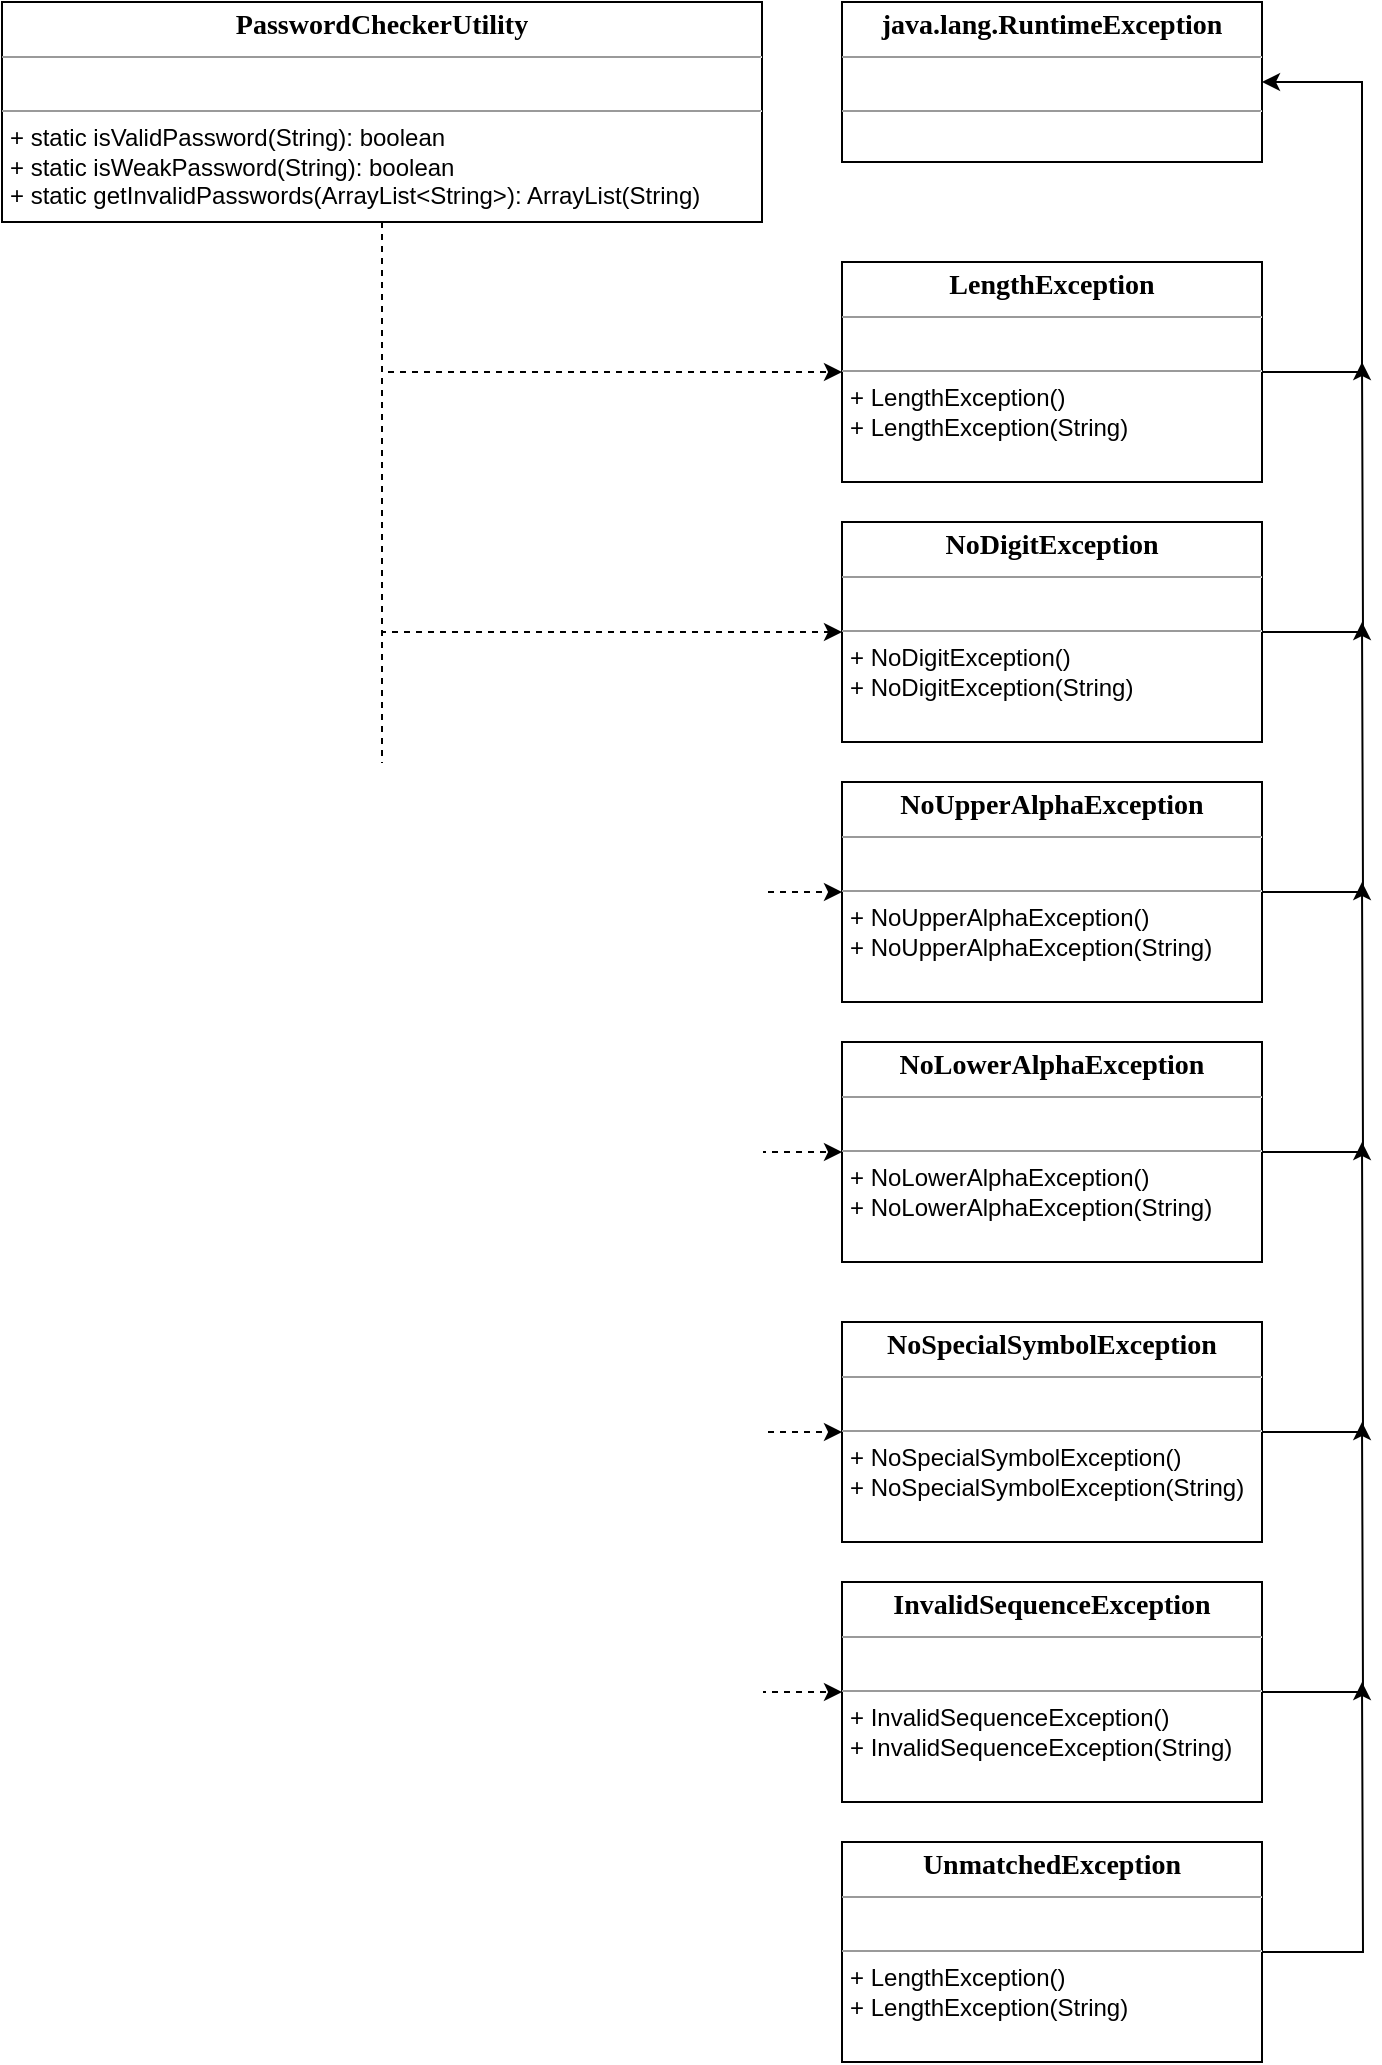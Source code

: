 <mxfile version="13.6.2" type="device"><diagram id="XeWLzW8VEkMBdnfisGEK" name="Page-1"><mxGraphModel dx="905" dy="672" grid="1" gridSize="10" guides="1" tooltips="1" connect="1" arrows="1" fold="1" page="1" pageScale="1" pageWidth="850" pageHeight="1100" math="0" shadow="0"><root><mxCell id="0"/><mxCell id="1" parent="0"/><mxCell id="rFtBLCAjNjxRtpgoEIbq-5" style="edgeStyle=orthogonalEdgeStyle;rounded=0;orthogonalLoop=1;jettySize=auto;html=1;entryX=0;entryY=0.5;entryDx=0;entryDy=0;dashed=1;" edge="1" parent="1" source="rFtBLCAjNjxRtpgoEIbq-1" target="rFtBLCAjNjxRtpgoEIbq-2"><mxGeometry relative="1" as="geometry"><Array as="points"><mxPoint x="290" y="195"/></Array></mxGeometry></mxCell><mxCell id="rFtBLCAjNjxRtpgoEIbq-17" style="edgeStyle=orthogonalEdgeStyle;rounded=0;orthogonalLoop=1;jettySize=auto;html=1;entryX=0;entryY=0.5;entryDx=0;entryDy=0;dashed=1;" edge="1" parent="1" source="rFtBLCAjNjxRtpgoEIbq-1" target="rFtBLCAjNjxRtpgoEIbq-7"><mxGeometry relative="1" as="geometry"><Array as="points"><mxPoint x="290" y="325"/></Array></mxGeometry></mxCell><mxCell id="rFtBLCAjNjxRtpgoEIbq-18" style="edgeStyle=orthogonalEdgeStyle;rounded=0;orthogonalLoop=1;jettySize=auto;html=1;entryX=0;entryY=0.5;entryDx=0;entryDy=0;dashed=1;" edge="1" parent="1" source="rFtBLCAjNjxRtpgoEIbq-1" target="rFtBLCAjNjxRtpgoEIbq-9"><mxGeometry relative="1" as="geometry"><Array as="points"><mxPoint x="290" y="455"/></Array></mxGeometry></mxCell><mxCell id="rFtBLCAjNjxRtpgoEIbq-19" style="edgeStyle=orthogonalEdgeStyle;rounded=0;orthogonalLoop=1;jettySize=auto;html=1;entryX=0;entryY=0.5;entryDx=0;entryDy=0;dashed=1;" edge="1" parent="1" source="rFtBLCAjNjxRtpgoEIbq-1" target="rFtBLCAjNjxRtpgoEIbq-11"><mxGeometry relative="1" as="geometry"><Array as="points"><mxPoint x="290" y="585"/></Array></mxGeometry></mxCell><mxCell id="rFtBLCAjNjxRtpgoEIbq-20" style="edgeStyle=orthogonalEdgeStyle;rounded=0;orthogonalLoop=1;jettySize=auto;html=1;entryX=0;entryY=0.5;entryDx=0;entryDy=0;dashed=1;" edge="1" parent="1" source="rFtBLCAjNjxRtpgoEIbq-1" target="rFtBLCAjNjxRtpgoEIbq-13"><mxGeometry relative="1" as="geometry"><Array as="points"><mxPoint x="290" y="725"/></Array></mxGeometry></mxCell><mxCell id="rFtBLCAjNjxRtpgoEIbq-21" style="edgeStyle=orthogonalEdgeStyle;rounded=0;orthogonalLoop=1;jettySize=auto;html=1;entryX=0;entryY=0.5;entryDx=0;entryDy=0;dashed=1;" edge="1" parent="1" source="rFtBLCAjNjxRtpgoEIbq-1" target="rFtBLCAjNjxRtpgoEIbq-15"><mxGeometry relative="1" as="geometry"><Array as="points"><mxPoint x="290" y="855"/></Array></mxGeometry></mxCell><mxCell id="rFtBLCAjNjxRtpgoEIbq-1" value="&lt;p style=&quot;margin: 0px ; margin-top: 4px ; text-align: center&quot;&gt;&lt;font face=&quot;Tahoma&quot; style=&quot;font-size: 14px&quot;&gt;&lt;b&gt;PasswordCheckerUtility&lt;/b&gt;&lt;/font&gt;&lt;/p&gt;&lt;hr size=&quot;1&quot;&gt;&lt;p style=&quot;margin: 0px ; margin-left: 4px&quot;&gt;&lt;br&gt;&lt;/p&gt;&lt;hr size=&quot;1&quot;&gt;&lt;p style=&quot;margin: 0px ; margin-left: 4px&quot;&gt;+ static isValidPassword(String): boolean&lt;/p&gt;&lt;p style=&quot;margin: 0px ; margin-left: 4px&quot;&gt;+ static isWeakPassword(String): boolean&lt;/p&gt;&lt;p style=&quot;margin: 0px ; margin-left: 4px&quot;&gt;+ static getInvalidPasswords(ArrayList&amp;lt;String&amp;gt;): ArrayList(String)&lt;/p&gt;" style="verticalAlign=top;align=left;overflow=fill;fontSize=12;fontFamily=Helvetica;html=1;" vertex="1" parent="1"><mxGeometry x="100" y="10" width="380" height="110" as="geometry"/></mxCell><mxCell id="rFtBLCAjNjxRtpgoEIbq-4" style="edgeStyle=orthogonalEdgeStyle;rounded=0;orthogonalLoop=1;jettySize=auto;html=1;entryX=1;entryY=0.5;entryDx=0;entryDy=0;" edge="1" parent="1" source="rFtBLCAjNjxRtpgoEIbq-2" target="rFtBLCAjNjxRtpgoEIbq-3"><mxGeometry relative="1" as="geometry"><mxPoint x="780" y="40" as="targetPoint"/><Array as="points"><mxPoint x="780" y="195"/><mxPoint x="780" y="50"/></Array></mxGeometry></mxCell><mxCell id="rFtBLCAjNjxRtpgoEIbq-2" value="&lt;p style=&quot;margin: 0px ; margin-top: 4px ; text-align: center&quot;&gt;&lt;font face=&quot;Tahoma&quot; style=&quot;font-size: 14px&quot;&gt;&lt;b&gt;LengthException&lt;/b&gt;&lt;/font&gt;&lt;/p&gt;&lt;hr size=&quot;1&quot;&gt;&lt;p style=&quot;margin: 0px ; margin-left: 4px&quot;&gt;&lt;br&gt;&lt;/p&gt;&lt;hr size=&quot;1&quot;&gt;&lt;p style=&quot;margin: 0px ; margin-left: 4px&quot;&gt;+ LengthException()&lt;/p&gt;&lt;p style=&quot;margin: 0px ; margin-left: 4px&quot;&gt;+ LengthException(String)&lt;/p&gt;" style="verticalAlign=top;align=left;overflow=fill;fontSize=12;fontFamily=Helvetica;html=1;" vertex="1" parent="1"><mxGeometry x="520" y="140" width="210" height="110" as="geometry"/></mxCell><mxCell id="rFtBLCAjNjxRtpgoEIbq-3" value="&lt;p style=&quot;margin: 0px ; margin-top: 4px ; text-align: center&quot;&gt;&lt;font face=&quot;Tahoma&quot;&gt;&lt;span style=&quot;font-size: 14px&quot;&gt;&lt;b&gt;java.lang.RuntimeException&lt;/b&gt;&lt;/span&gt;&lt;/font&gt;&lt;/p&gt;&lt;hr size=&quot;1&quot;&gt;&lt;p style=&quot;margin: 0px ; margin-left: 4px&quot;&gt;&lt;br&gt;&lt;/p&gt;&lt;hr size=&quot;1&quot;&gt;&lt;p style=&quot;margin: 0px ; margin-left: 4px&quot;&gt;&lt;br&gt;&lt;/p&gt;" style="verticalAlign=top;align=left;overflow=fill;fontSize=12;fontFamily=Helvetica;html=1;" vertex="1" parent="1"><mxGeometry x="520" y="10" width="210" height="80" as="geometry"/></mxCell><mxCell id="rFtBLCAjNjxRtpgoEIbq-8" style="edgeStyle=orthogonalEdgeStyle;rounded=0;orthogonalLoop=1;jettySize=auto;html=1;" edge="1" parent="1" source="rFtBLCAjNjxRtpgoEIbq-7"><mxGeometry relative="1" as="geometry"><mxPoint x="780" y="190" as="targetPoint"/></mxGeometry></mxCell><mxCell id="rFtBLCAjNjxRtpgoEIbq-7" value="&lt;p style=&quot;margin: 0px ; margin-top: 4px ; text-align: center&quot;&gt;&lt;font face=&quot;Tahoma&quot; style=&quot;font-size: 14px&quot;&gt;&lt;b&gt;NoDigitException&lt;/b&gt;&lt;/font&gt;&lt;/p&gt;&lt;hr size=&quot;1&quot;&gt;&lt;p style=&quot;margin: 0px ; margin-left: 4px&quot;&gt;&lt;br&gt;&lt;/p&gt;&lt;hr size=&quot;1&quot;&gt;&lt;p style=&quot;margin: 0px ; margin-left: 4px&quot;&gt;+ NoDigitException()&lt;/p&gt;&lt;p style=&quot;margin: 0px ; margin-left: 4px&quot;&gt;+ NoDigitException(String)&lt;/p&gt;" style="verticalAlign=top;align=left;overflow=fill;fontSize=12;fontFamily=Helvetica;html=1;" vertex="1" parent="1"><mxGeometry x="520" y="270" width="210" height="110" as="geometry"/></mxCell><mxCell id="rFtBLCAjNjxRtpgoEIbq-10" style="edgeStyle=orthogonalEdgeStyle;rounded=0;orthogonalLoop=1;jettySize=auto;html=1;" edge="1" parent="1" source="rFtBLCAjNjxRtpgoEIbq-9"><mxGeometry relative="1" as="geometry"><mxPoint x="780" y="320.0" as="targetPoint"/></mxGeometry></mxCell><mxCell id="rFtBLCAjNjxRtpgoEIbq-9" value="&lt;p style=&quot;margin: 0px ; margin-top: 4px ; text-align: center&quot;&gt;&lt;font face=&quot;Tahoma&quot; style=&quot;font-size: 14px&quot;&gt;&lt;b&gt;NoUpperAlphaException&lt;/b&gt;&lt;/font&gt;&lt;/p&gt;&lt;hr size=&quot;1&quot;&gt;&lt;p style=&quot;margin: 0px ; margin-left: 4px&quot;&gt;&lt;br&gt;&lt;/p&gt;&lt;hr size=&quot;1&quot;&gt;&lt;p style=&quot;margin: 0px ; margin-left: 4px&quot;&gt;+ NoUpperAlphaException()&lt;/p&gt;&lt;p style=&quot;margin: 0px ; margin-left: 4px&quot;&gt;+ NoUpperAlphaException(String)&lt;/p&gt;" style="verticalAlign=top;align=left;overflow=fill;fontSize=12;fontFamily=Helvetica;html=1;" vertex="1" parent="1"><mxGeometry x="520" y="400" width="210" height="110" as="geometry"/></mxCell><mxCell id="rFtBLCAjNjxRtpgoEIbq-12" style="edgeStyle=orthogonalEdgeStyle;rounded=0;orthogonalLoop=1;jettySize=auto;html=1;" edge="1" parent="1" source="rFtBLCAjNjxRtpgoEIbq-11"><mxGeometry relative="1" as="geometry"><mxPoint x="780" y="450" as="targetPoint"/></mxGeometry></mxCell><mxCell id="rFtBLCAjNjxRtpgoEIbq-11" value="&lt;p style=&quot;margin: 0px ; margin-top: 4px ; text-align: center&quot;&gt;&lt;font face=&quot;Tahoma&quot; style=&quot;font-size: 14px&quot;&gt;&lt;b&gt;NoLowerAlphaException&lt;/b&gt;&lt;/font&gt;&lt;/p&gt;&lt;hr size=&quot;1&quot;&gt;&lt;p style=&quot;margin: 0px ; margin-left: 4px&quot;&gt;&lt;br&gt;&lt;/p&gt;&lt;hr size=&quot;1&quot;&gt;&lt;p style=&quot;margin: 0px ; margin-left: 4px&quot;&gt;+ NoLowerAlphaException()&lt;/p&gt;&lt;p style=&quot;margin: 0px ; margin-left: 4px&quot;&gt;+ NoLowerAlphaException(String)&lt;/p&gt;" style="verticalAlign=top;align=left;overflow=fill;fontSize=12;fontFamily=Helvetica;html=1;" vertex="1" parent="1"><mxGeometry x="520" y="530" width="210" height="110" as="geometry"/></mxCell><mxCell id="rFtBLCAjNjxRtpgoEIbq-14" style="edgeStyle=orthogonalEdgeStyle;rounded=0;orthogonalLoop=1;jettySize=auto;html=1;" edge="1" parent="1" source="rFtBLCAjNjxRtpgoEIbq-13"><mxGeometry relative="1" as="geometry"><mxPoint x="780" y="580" as="targetPoint"/></mxGeometry></mxCell><mxCell id="rFtBLCAjNjxRtpgoEIbq-13" value="&lt;p style=&quot;margin: 0px ; margin-top: 4px ; text-align: center&quot;&gt;&lt;font face=&quot;Tahoma&quot; style=&quot;font-size: 14px&quot;&gt;&lt;b&gt;NoSpecialSymbolException&lt;/b&gt;&lt;/font&gt;&lt;/p&gt;&lt;hr size=&quot;1&quot;&gt;&lt;p style=&quot;margin: 0px ; margin-left: 4px&quot;&gt;&lt;br&gt;&lt;/p&gt;&lt;hr size=&quot;1&quot;&gt;&lt;p style=&quot;margin: 0px ; margin-left: 4px&quot;&gt;+ NoSpecialSymbolException()&lt;/p&gt;&lt;p style=&quot;margin: 0px ; margin-left: 4px&quot;&gt;+ NoSpecialSymbolException(String)&lt;/p&gt;" style="verticalAlign=top;align=left;overflow=fill;fontSize=12;fontFamily=Helvetica;html=1;" vertex="1" parent="1"><mxGeometry x="520" y="670" width="210" height="110" as="geometry"/></mxCell><mxCell id="rFtBLCAjNjxRtpgoEIbq-16" style="edgeStyle=orthogonalEdgeStyle;rounded=0;orthogonalLoop=1;jettySize=auto;html=1;" edge="1" parent="1" source="rFtBLCAjNjxRtpgoEIbq-15"><mxGeometry relative="1" as="geometry"><mxPoint x="780" y="720" as="targetPoint"/></mxGeometry></mxCell><mxCell id="rFtBLCAjNjxRtpgoEIbq-15" value="&lt;p style=&quot;margin: 0px ; margin-top: 4px ; text-align: center&quot;&gt;&lt;font face=&quot;Tahoma&quot;&gt;&lt;span style=&quot;font-size: 14px&quot;&gt;&lt;b&gt;InvalidSequenceException&lt;/b&gt;&lt;/span&gt;&lt;/font&gt;&lt;/p&gt;&lt;hr size=&quot;1&quot;&gt;&lt;p style=&quot;margin: 0px ; margin-left: 4px&quot;&gt;&lt;br&gt;&lt;/p&gt;&lt;hr size=&quot;1&quot;&gt;&lt;p style=&quot;margin: 0px ; margin-left: 4px&quot;&gt;+ InvalidSequenceException()&lt;/p&gt;&lt;p style=&quot;margin: 0px ; margin-left: 4px&quot;&gt;+ InvalidSequenceException(String)&lt;/p&gt;" style="verticalAlign=top;align=left;overflow=fill;fontSize=12;fontFamily=Helvetica;html=1;" vertex="1" parent="1"><mxGeometry x="520" y="800" width="210" height="110" as="geometry"/></mxCell><mxCell id="rFtBLCAjNjxRtpgoEIbq-24" style="edgeStyle=orthogonalEdgeStyle;rounded=0;orthogonalLoop=1;jettySize=auto;html=1;" edge="1" parent="1" source="rFtBLCAjNjxRtpgoEIbq-23"><mxGeometry relative="1" as="geometry"><mxPoint x="780" y="850" as="targetPoint"/></mxGeometry></mxCell><mxCell id="rFtBLCAjNjxRtpgoEIbq-23" value="&lt;p style=&quot;margin: 0px ; margin-top: 4px ; text-align: center&quot;&gt;&lt;font face=&quot;Tahoma&quot;&gt;&lt;span style=&quot;font-size: 14px&quot;&gt;&lt;b&gt;UnmatchedException&lt;/b&gt;&lt;/span&gt;&lt;/font&gt;&lt;/p&gt;&lt;hr size=&quot;1&quot;&gt;&lt;p style=&quot;margin: 0px ; margin-left: 4px&quot;&gt;&lt;br&gt;&lt;/p&gt;&lt;hr size=&quot;1&quot;&gt;&lt;p style=&quot;margin: 0px ; margin-left: 4px&quot;&gt;+ LengthException()&lt;/p&gt;&lt;p style=&quot;margin: 0px ; margin-left: 4px&quot;&gt;+ LengthException(String)&lt;/p&gt;" style="verticalAlign=top;align=left;overflow=fill;fontSize=12;fontFamily=Helvetica;html=1;" vertex="1" parent="1"><mxGeometry x="520" y="930" width="210" height="110" as="geometry"/></mxCell></root></mxGraphModel></diagram></mxfile>